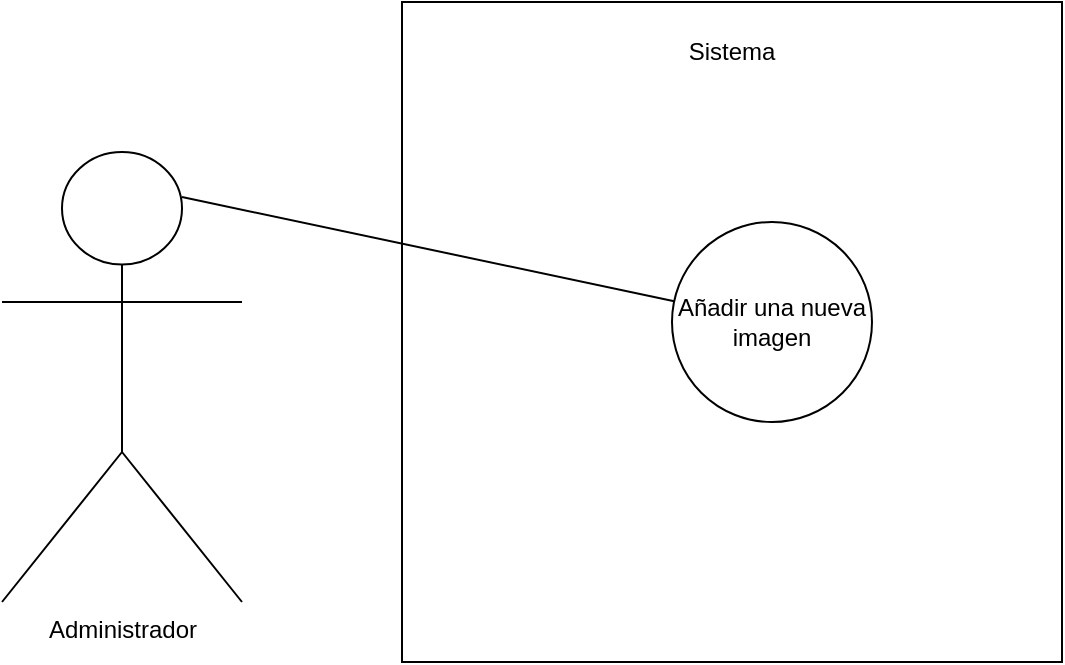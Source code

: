 <mxfile version="22.1.3" type="device">
  <diagram name="Page-1" id="BOC29ceITsvN3KYSM7Wt">
    <mxGraphModel dx="1194" dy="786" grid="1" gridSize="10" guides="1" tooltips="1" connect="1" arrows="1" fold="1" page="1" pageScale="1" pageWidth="827" pageHeight="1169" math="0" shadow="0">
      <root>
        <mxCell id="0" />
        <mxCell id="1" parent="0" />
        <mxCell id="yNtK0T5-3ggwIK_QNlmX-1" value="" style="whiteSpace=wrap;html=1;aspect=fixed;" vertex="1" parent="1">
          <mxGeometry x="330" y="60" width="330" height="330" as="geometry" />
        </mxCell>
        <mxCell id="yNtK0T5-3ggwIK_QNlmX-2" value="Sistema" style="text;html=1;strokeColor=none;fillColor=none;align=center;verticalAlign=middle;whiteSpace=wrap;rounded=0;" vertex="1" parent="1">
          <mxGeometry x="465" y="70" width="60" height="30" as="geometry" />
        </mxCell>
        <mxCell id="yNtK0T5-3ggwIK_QNlmX-3" value="Añadir una nueva imagen" style="ellipse;whiteSpace=wrap;html=1;" vertex="1" parent="1">
          <mxGeometry x="465" y="170" width="100" height="100" as="geometry" />
        </mxCell>
        <mxCell id="yNtK0T5-3ggwIK_QNlmX-4" value="Administrador" style="shape=umlActor;verticalLabelPosition=bottom;verticalAlign=top;html=1;outlineConnect=0;" vertex="1" parent="1">
          <mxGeometry x="130" y="135" width="120" height="225" as="geometry" />
        </mxCell>
        <mxCell id="yNtK0T5-3ggwIK_QNlmX-8" value="" style="endArrow=none;html=1;rounded=0;exitX=0.75;exitY=0.1;exitDx=0;exitDy=0;exitPerimeter=0;" edge="1" parent="1" source="yNtK0T5-3ggwIK_QNlmX-4" target="yNtK0T5-3ggwIK_QNlmX-3">
          <mxGeometry width="50" height="50" relative="1" as="geometry">
            <mxPoint x="320" y="340" as="sourcePoint" />
            <mxPoint x="370" y="290" as="targetPoint" />
          </mxGeometry>
        </mxCell>
      </root>
    </mxGraphModel>
  </diagram>
</mxfile>
